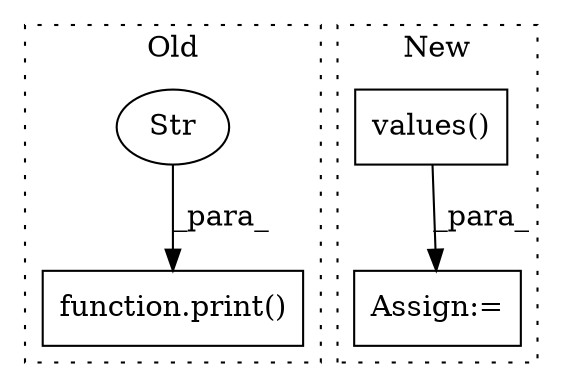 digraph G {
subgraph cluster0 {
1 [label="function.print()" a="75" s="9031,9105" l="6,1" shape="box"];
3 [label="Str" a="66" s="9037" l="28" shape="ellipse"];
label = "Old";
style="dotted";
}
subgraph cluster1 {
2 [label="values()" a="75" s="9438" l="21" shape="box"];
4 [label="Assign:=" a="68" s="9423" l="3" shape="box"];
label = "New";
style="dotted";
}
2 -> 4 [label="_para_"];
3 -> 1 [label="_para_"];
}